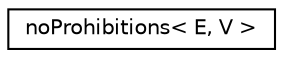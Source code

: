 digraph "Graphical Class Hierarchy"
{
  edge [fontname="Helvetica",fontsize="10",labelfontname="Helvetica",labelfontsize="10"];
  node [fontname="Helvetica",fontsize="10",shape=record];
  rankdir="LR";
  Node0 [label="noProhibitions\< E, V \>",height=0.2,width=0.4,color="black", fillcolor="white", style="filled",URL="$d3/d39/structno_prohibitions.html"];
}
